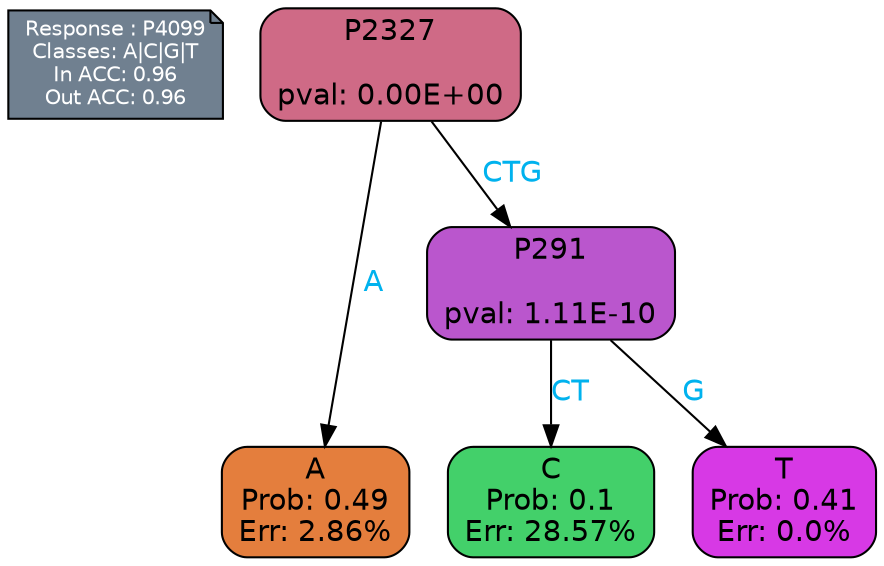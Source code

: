 digraph Tree {
node [shape=box, style="filled, rounded", color="black", fontname=helvetica] ;
graph [ranksep=equally, splines=polylines, bgcolor=transparent, dpi=600] ;
edge [fontname=helvetica] ;
LEGEND [label="Response : P4099
Classes: A|C|G|T
In ACC: 0.96
Out ACC: 0.96
",shape=note,align=left,style=filled,fillcolor="slategray",fontcolor="white",fontsize=10];1 [label="P2327

pval: 0.00E+00", fillcolor="#cf6a86"] ;
2 [label="A
Prob: 0.49
Err: 2.86%", fillcolor="#e47e3d"] ;
3 [label="P291

pval: 1.11E-10", fillcolor="#ba56cd"] ;
4 [label="C
Prob: 0.1
Err: 28.57%", fillcolor="#43d06a"] ;
5 [label="T
Prob: 0.41
Err: 0.0%", fillcolor="#d739e5"] ;
1 -> 2 [label="A",fontcolor=deepskyblue2] ;
1 -> 3 [label="CTG",fontcolor=deepskyblue2] ;
3 -> 4 [label="CT",fontcolor=deepskyblue2] ;
3 -> 5 [label="G",fontcolor=deepskyblue2] ;
{rank = same; 2;4;5;}{rank = same; LEGEND;1;}}